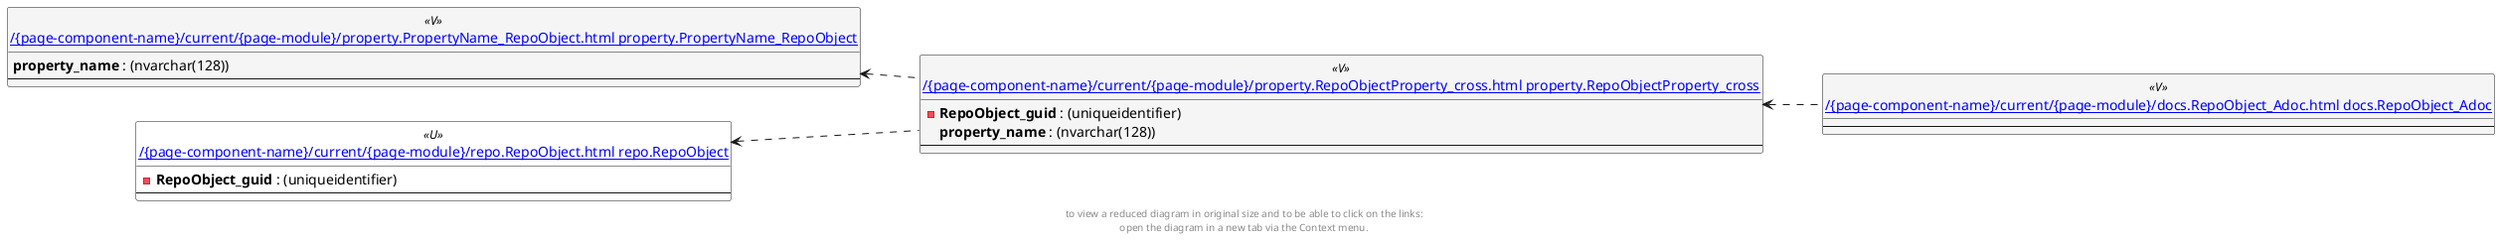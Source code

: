 @startuml
left to right direction
'top to bottom direction
hide circle
'avoide "." issues:
set namespaceSeparator none


skinparam class {
  BackgroundColor White
  BackgroundColor<<FN>> Yellow
  BackgroundColor<<FS>> Yellow
  BackgroundColor<<FT>> LightGray
  BackgroundColor<<IF>> Yellow
  BackgroundColor<<IS>> Yellow
  BackgroundColor<<P>> Aqua
  BackgroundColor<<PC>> Aqua
  BackgroundColor<<SN>> Yellow
  BackgroundColor<<SO>> SlateBlue
  BackgroundColor<<TF>> LightGray
  BackgroundColor<<TR>> Tomato
  BackgroundColor<<U>> White
  BackgroundColor<<V>> WhiteSmoke
  BackgroundColor<<X>> Aqua
}


entity "[[{site-url}/{page-component-name}/current/{page-module}/docs.RepoObject_Adoc.html docs.RepoObject_Adoc]]" as docs.RepoObject_Adoc << V >> {
  --
}

entity "[[{site-url}/{page-component-name}/current/{page-module}/property.PropertyName_RepoObject.html property.PropertyName_RepoObject]]" as property.PropertyName_RepoObject << V >> {
  **property_name** : (nvarchar(128))
  --
}

entity "[[{site-url}/{page-component-name}/current/{page-module}/property.RepoObjectProperty_cross.html property.RepoObjectProperty_cross]]" as property.RepoObjectProperty_cross << V >> {
  - **RepoObject_guid** : (uniqueidentifier)
  **property_name** : (nvarchar(128))
  --
}

entity "[[{site-url}/{page-component-name}/current/{page-module}/repo.RepoObject.html repo.RepoObject]]" as repo.RepoObject << U >> {
  - **RepoObject_guid** : (uniqueidentifier)
  --
}

property.PropertyName_RepoObject <.. property.RepoObjectProperty_cross
property.RepoObjectProperty_cross <.. docs.RepoObject_Adoc
repo.RepoObject <.. property.RepoObjectProperty_cross
footer
to view a reduced diagram in original size and to be able to click on the links:
open the diagram in a new tab via the Context menu.
end footer

@enduml

